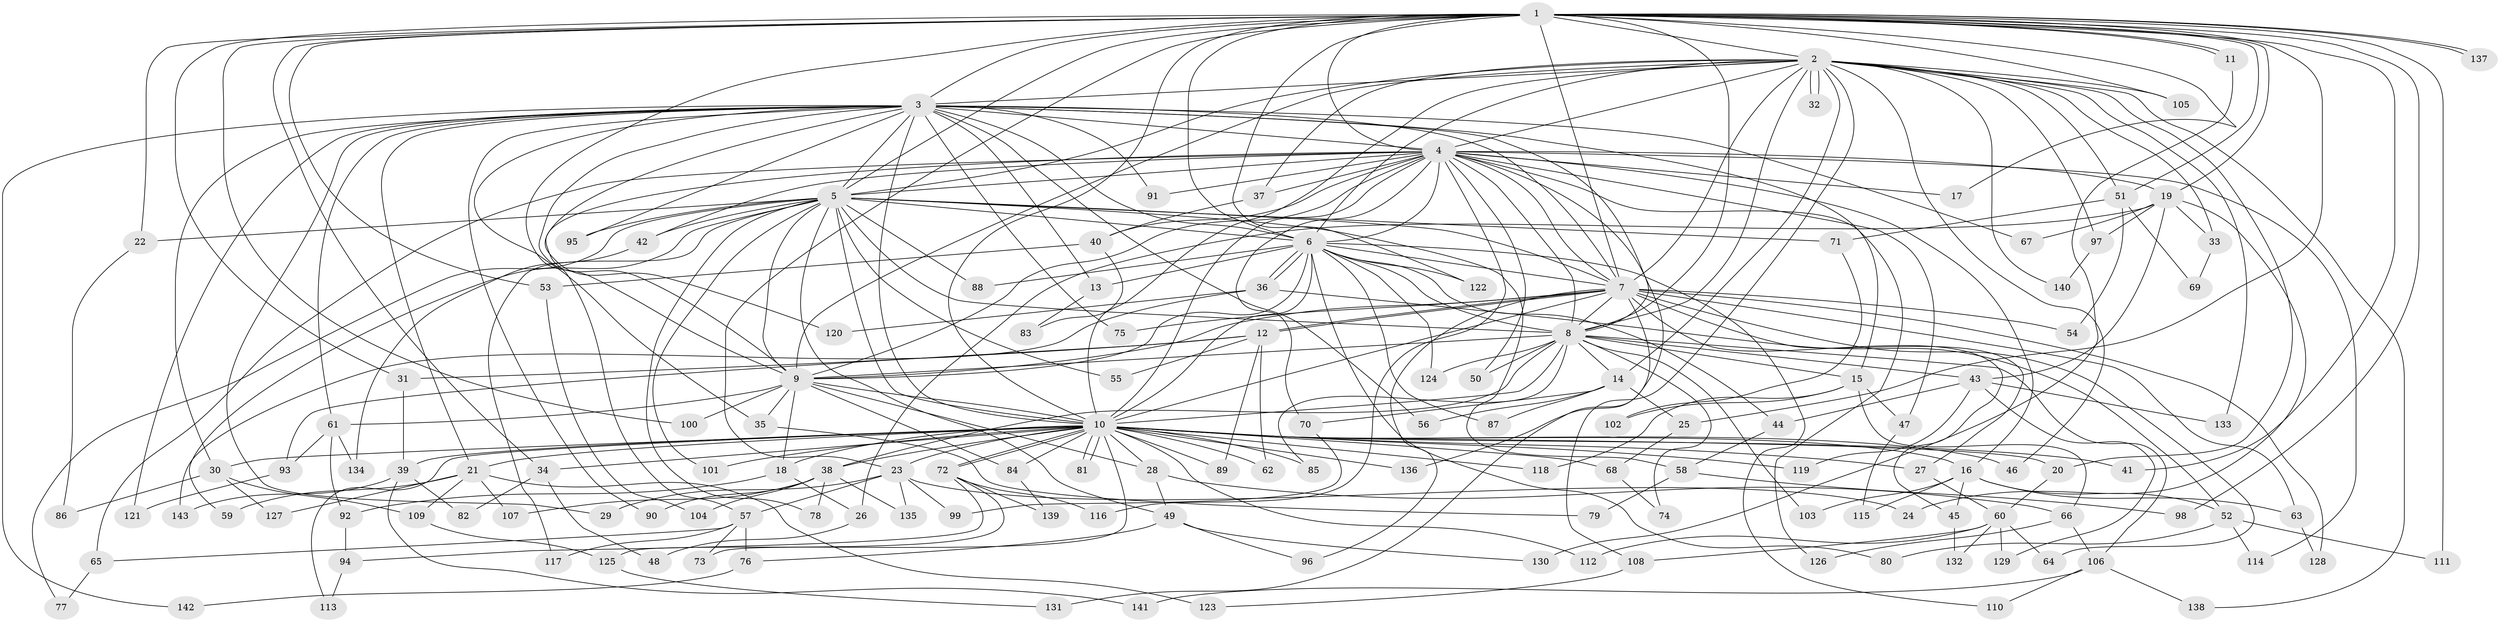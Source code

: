// Generated by graph-tools (version 1.1) at 2025/44/03/09/25 04:44:35]
// undirected, 143 vertices, 311 edges
graph export_dot {
graph [start="1"]
  node [color=gray90,style=filled];
  1;
  2;
  3;
  4;
  5;
  6;
  7;
  8;
  9;
  10;
  11;
  12;
  13;
  14;
  15;
  16;
  17;
  18;
  19;
  20;
  21;
  22;
  23;
  24;
  25;
  26;
  27;
  28;
  29;
  30;
  31;
  32;
  33;
  34;
  35;
  36;
  37;
  38;
  39;
  40;
  41;
  42;
  43;
  44;
  45;
  46;
  47;
  48;
  49;
  50;
  51;
  52;
  53;
  54;
  55;
  56;
  57;
  58;
  59;
  60;
  61;
  62;
  63;
  64;
  65;
  66;
  67;
  68;
  69;
  70;
  71;
  72;
  73;
  74;
  75;
  76;
  77;
  78;
  79;
  80;
  81;
  82;
  83;
  84;
  85;
  86;
  87;
  88;
  89;
  90;
  91;
  92;
  93;
  94;
  95;
  96;
  97;
  98;
  99;
  100;
  101;
  102;
  103;
  104;
  105;
  106;
  107;
  108;
  109;
  110;
  111;
  112;
  113;
  114;
  115;
  116;
  117;
  118;
  119;
  120;
  121;
  122;
  123;
  124;
  125;
  126;
  127;
  128;
  129;
  130;
  131;
  132;
  133;
  134;
  135;
  136;
  137;
  138;
  139;
  140;
  141;
  142;
  143;
  1 -- 2;
  1 -- 3;
  1 -- 4;
  1 -- 5;
  1 -- 6;
  1 -- 7;
  1 -- 8;
  1 -- 9;
  1 -- 10;
  1 -- 11;
  1 -- 11;
  1 -- 17;
  1 -- 19;
  1 -- 22;
  1 -- 23;
  1 -- 25;
  1 -- 31;
  1 -- 34;
  1 -- 41;
  1 -- 51;
  1 -- 53;
  1 -- 98;
  1 -- 100;
  1 -- 105;
  1 -- 111;
  1 -- 122;
  1 -- 137;
  1 -- 137;
  2 -- 3;
  2 -- 4;
  2 -- 5;
  2 -- 6;
  2 -- 7;
  2 -- 8;
  2 -- 9;
  2 -- 10;
  2 -- 14;
  2 -- 20;
  2 -- 32;
  2 -- 32;
  2 -- 33;
  2 -- 37;
  2 -- 46;
  2 -- 51;
  2 -- 97;
  2 -- 105;
  2 -- 108;
  2 -- 133;
  2 -- 138;
  2 -- 140;
  3 -- 4;
  3 -- 5;
  3 -- 6;
  3 -- 7;
  3 -- 8;
  3 -- 9;
  3 -- 10;
  3 -- 13;
  3 -- 15;
  3 -- 21;
  3 -- 29;
  3 -- 30;
  3 -- 35;
  3 -- 56;
  3 -- 61;
  3 -- 67;
  3 -- 75;
  3 -- 90;
  3 -- 91;
  3 -- 95;
  3 -- 120;
  3 -- 121;
  3 -- 142;
  4 -- 5;
  4 -- 6;
  4 -- 7;
  4 -- 8;
  4 -- 9;
  4 -- 10;
  4 -- 16;
  4 -- 17;
  4 -- 19;
  4 -- 37;
  4 -- 40;
  4 -- 42;
  4 -- 47;
  4 -- 50;
  4 -- 57;
  4 -- 65;
  4 -- 70;
  4 -- 91;
  4 -- 114;
  4 -- 116;
  4 -- 126;
  4 -- 136;
  5 -- 6;
  5 -- 7;
  5 -- 8;
  5 -- 9;
  5 -- 10;
  5 -- 22;
  5 -- 42;
  5 -- 49;
  5 -- 55;
  5 -- 58;
  5 -- 59;
  5 -- 71;
  5 -- 77;
  5 -- 78;
  5 -- 88;
  5 -- 95;
  5 -- 101;
  5 -- 117;
  6 -- 7;
  6 -- 8;
  6 -- 9;
  6 -- 10;
  6 -- 13;
  6 -- 36;
  6 -- 36;
  6 -- 44;
  6 -- 80;
  6 -- 87;
  6 -- 88;
  6 -- 110;
  6 -- 122;
  6 -- 124;
  7 -- 8;
  7 -- 9;
  7 -- 10;
  7 -- 12;
  7 -- 12;
  7 -- 27;
  7 -- 45;
  7 -- 54;
  7 -- 63;
  7 -- 64;
  7 -- 75;
  7 -- 96;
  7 -- 128;
  7 -- 131;
  8 -- 9;
  8 -- 10;
  8 -- 14;
  8 -- 15;
  8 -- 38;
  8 -- 43;
  8 -- 50;
  8 -- 74;
  8 -- 85;
  8 -- 103;
  8 -- 106;
  8 -- 124;
  9 -- 10;
  9 -- 18;
  9 -- 28;
  9 -- 35;
  9 -- 61;
  9 -- 84;
  9 -- 100;
  10 -- 16;
  10 -- 18;
  10 -- 20;
  10 -- 21;
  10 -- 23;
  10 -- 27;
  10 -- 28;
  10 -- 30;
  10 -- 34;
  10 -- 38;
  10 -- 39;
  10 -- 41;
  10 -- 46;
  10 -- 62;
  10 -- 68;
  10 -- 72;
  10 -- 72;
  10 -- 73;
  10 -- 81;
  10 -- 81;
  10 -- 84;
  10 -- 85;
  10 -- 89;
  10 -- 101;
  10 -- 112;
  10 -- 113;
  10 -- 118;
  10 -- 119;
  10 -- 136;
  11 -- 130;
  12 -- 31;
  12 -- 55;
  12 -- 62;
  12 -- 89;
  12 -- 93;
  13 -- 83;
  14 -- 25;
  14 -- 56;
  14 -- 70;
  14 -- 87;
  15 -- 47;
  15 -- 66;
  15 -- 102;
  15 -- 118;
  16 -- 45;
  16 -- 52;
  16 -- 63;
  16 -- 103;
  16 -- 115;
  18 -- 26;
  18 -- 92;
  19 -- 24;
  19 -- 26;
  19 -- 33;
  19 -- 43;
  19 -- 67;
  19 -- 97;
  20 -- 60;
  21 -- 59;
  21 -- 107;
  21 -- 109;
  21 -- 123;
  21 -- 127;
  22 -- 86;
  23 -- 24;
  23 -- 29;
  23 -- 57;
  23 -- 99;
  23 -- 135;
  25 -- 68;
  26 -- 48;
  27 -- 60;
  28 -- 49;
  28 -- 66;
  30 -- 86;
  30 -- 109;
  30 -- 127;
  31 -- 39;
  33 -- 69;
  34 -- 48;
  34 -- 82;
  35 -- 79;
  36 -- 52;
  36 -- 120;
  36 -- 143;
  37 -- 40;
  38 -- 78;
  38 -- 90;
  38 -- 104;
  38 -- 107;
  38 -- 135;
  39 -- 82;
  39 -- 141;
  39 -- 143;
  40 -- 53;
  40 -- 83;
  42 -- 134;
  43 -- 44;
  43 -- 119;
  43 -- 129;
  43 -- 133;
  44 -- 58;
  45 -- 132;
  47 -- 115;
  49 -- 76;
  49 -- 96;
  49 -- 130;
  51 -- 54;
  51 -- 69;
  51 -- 71;
  52 -- 80;
  52 -- 111;
  52 -- 114;
  53 -- 104;
  57 -- 65;
  57 -- 73;
  57 -- 76;
  57 -- 117;
  58 -- 79;
  58 -- 98;
  60 -- 64;
  60 -- 108;
  60 -- 112;
  60 -- 129;
  60 -- 132;
  61 -- 92;
  61 -- 93;
  61 -- 134;
  63 -- 128;
  65 -- 77;
  66 -- 106;
  66 -- 126;
  68 -- 74;
  70 -- 99;
  71 -- 102;
  72 -- 94;
  72 -- 116;
  72 -- 125;
  72 -- 139;
  76 -- 142;
  84 -- 139;
  92 -- 94;
  93 -- 121;
  94 -- 113;
  97 -- 140;
  106 -- 110;
  106 -- 138;
  106 -- 141;
  108 -- 123;
  109 -- 125;
  125 -- 131;
}

